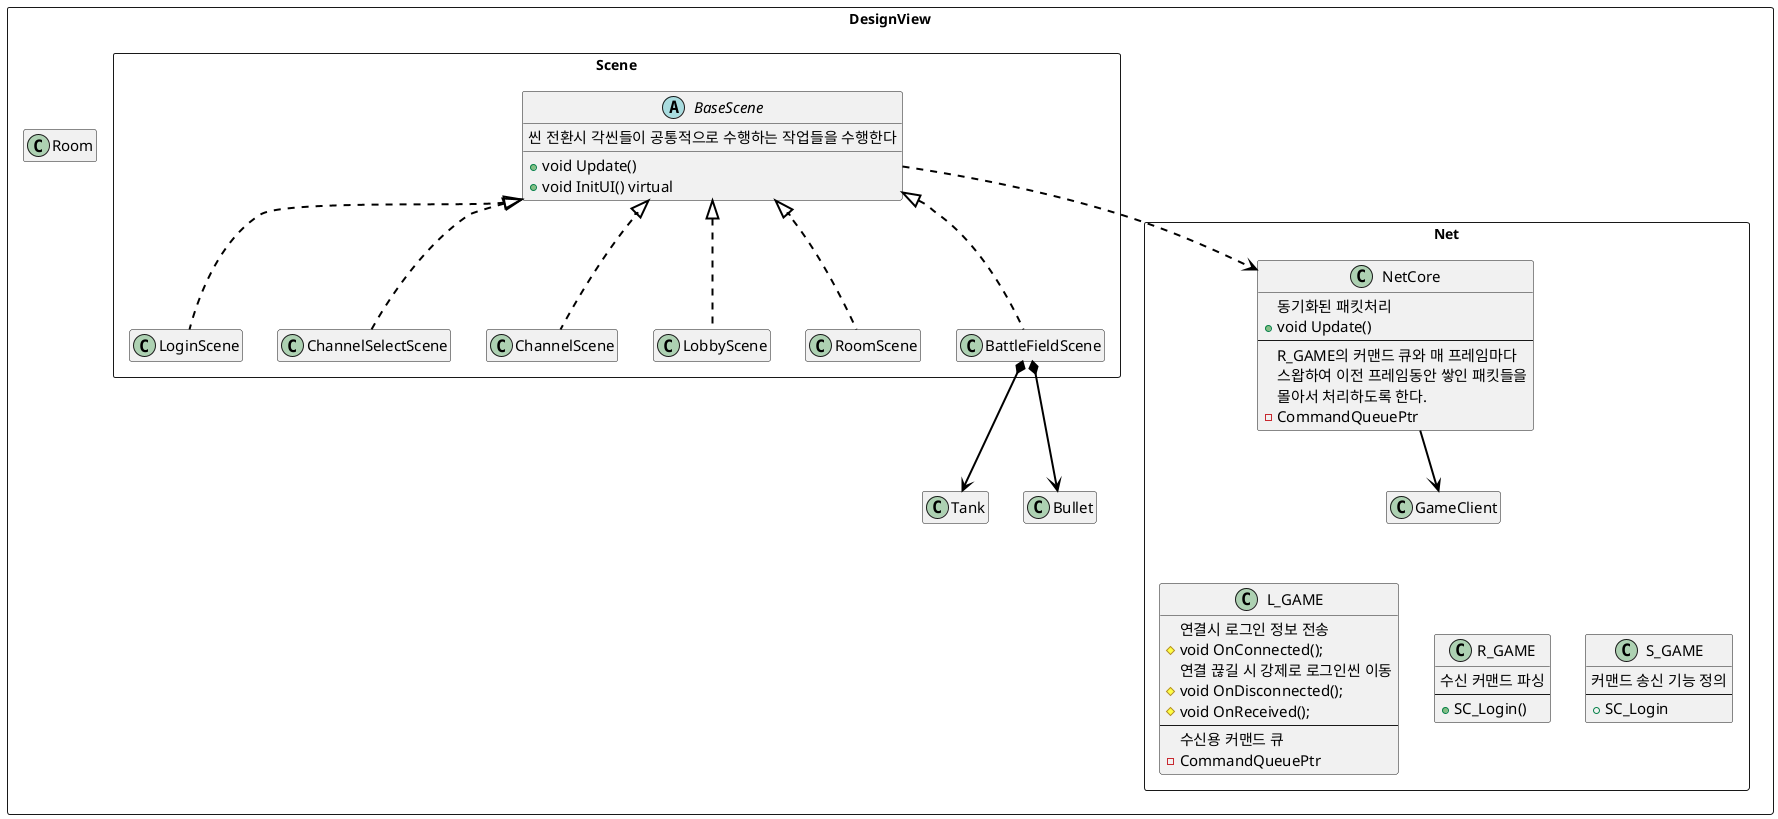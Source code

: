 @startuml

'theme 목록 : https://plantuml.com/ko/theme'
'skinparam 목록 : https://plantuml.com/ko/skinparam'
skinparam ClassFontSize 20
skinparam ClassFontColor Black
skinparam ClassAttributeFontSize 15
skinparam ArrowColor Black
skinparam ArrowThickness 2

hide empty methods
hide empty fields

rectangle DesignView {
    rectangle Scene {
        abstract BaseScene {
            씬 전환시 각씬들이 공통적으로 수행하는 작업들을 수행한다
            + void Update()
            + void InitUI() virtual
        }

        class LoginScene implements BaseScene
        class ChannelSelectScene implements BaseScene
        class ChannelScene implements BaseScene
        class LobbyScene implements BaseScene
        class RoomScene implements BaseScene
        class BattleFieldScene implements BaseScene
    } 

    rectangle Net {
        class NetCore {
            동기화된 패킷처리
            + void Update()
            --
            R_GAME의 커맨드 큐와 매 프레임마다 
            스왑하여 이전 프레임동안 쌓인 패킷들을 
            몰아서 처리하도록 한다.
            - CommandQueuePtr
        } 

        class GameClient {

        }

        class L_GAME {
            연결시 로그인 정보 전송
            # void OnConnected();
            연결 끊길 시 강제로 로그인씬 이동
            # void OnDisconnected();
            # void OnReceived();
            --
            수신용 커맨드 큐
            - CommandQueuePtr
        }

        class R_GAME {
            수신 커맨드 파싱
            --
            + SC_Login()
        }

        class S_GAME {
            커맨드 송신 기능 정의
            --
            + SC_Login
        }

        NetCore -d-> GameClient

        '위치 고정용도'
        GameClient .[hidden]d.> L_GAME
        GameClient .[hidden]d.> R_GAME
        GameClient .[hidden]d.> S_GAME
    }

    class Room
    class Tank
    class Bullet

    BaseScene ..> NetCore

    BattleFieldScene *--> Tank
    BattleFieldScene *--> Bullet
}




@enduml